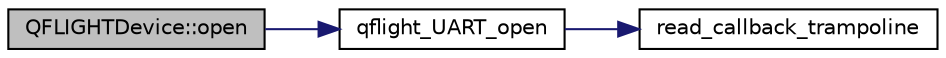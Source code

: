 digraph "QFLIGHTDevice::open"
{
 // INTERACTIVE_SVG=YES
  edge [fontname="Helvetica",fontsize="10",labelfontname="Helvetica",labelfontsize="10"];
  node [fontname="Helvetica",fontsize="10",shape=record];
  rankdir="LR";
  Node1 [label="QFLIGHTDevice::open",height=0.2,width=0.4,color="black", fillcolor="grey75", style="filled", fontcolor="black"];
  Node1 -> Node2 [color="midnightblue",fontsize="10",style="solid",fontname="Helvetica"];
  Node2 [label="qflight_UART_open",height=0.2,width=0.4,color="black", fillcolor="white", style="filled",URL="$dsp__functions_8cpp.html#a177be6e343a33f5256ee06db93778cdf"];
  Node2 -> Node3 [color="midnightblue",fontsize="10",style="solid",fontname="Helvetica"];
  Node3 [label="read_callback_trampoline",height=0.2,width=0.4,color="black", fillcolor="white", style="filled",URL="$dsp__functions_8cpp.html#a56b1a6e29c41db8ac7c6cd2908adb540"];
}
